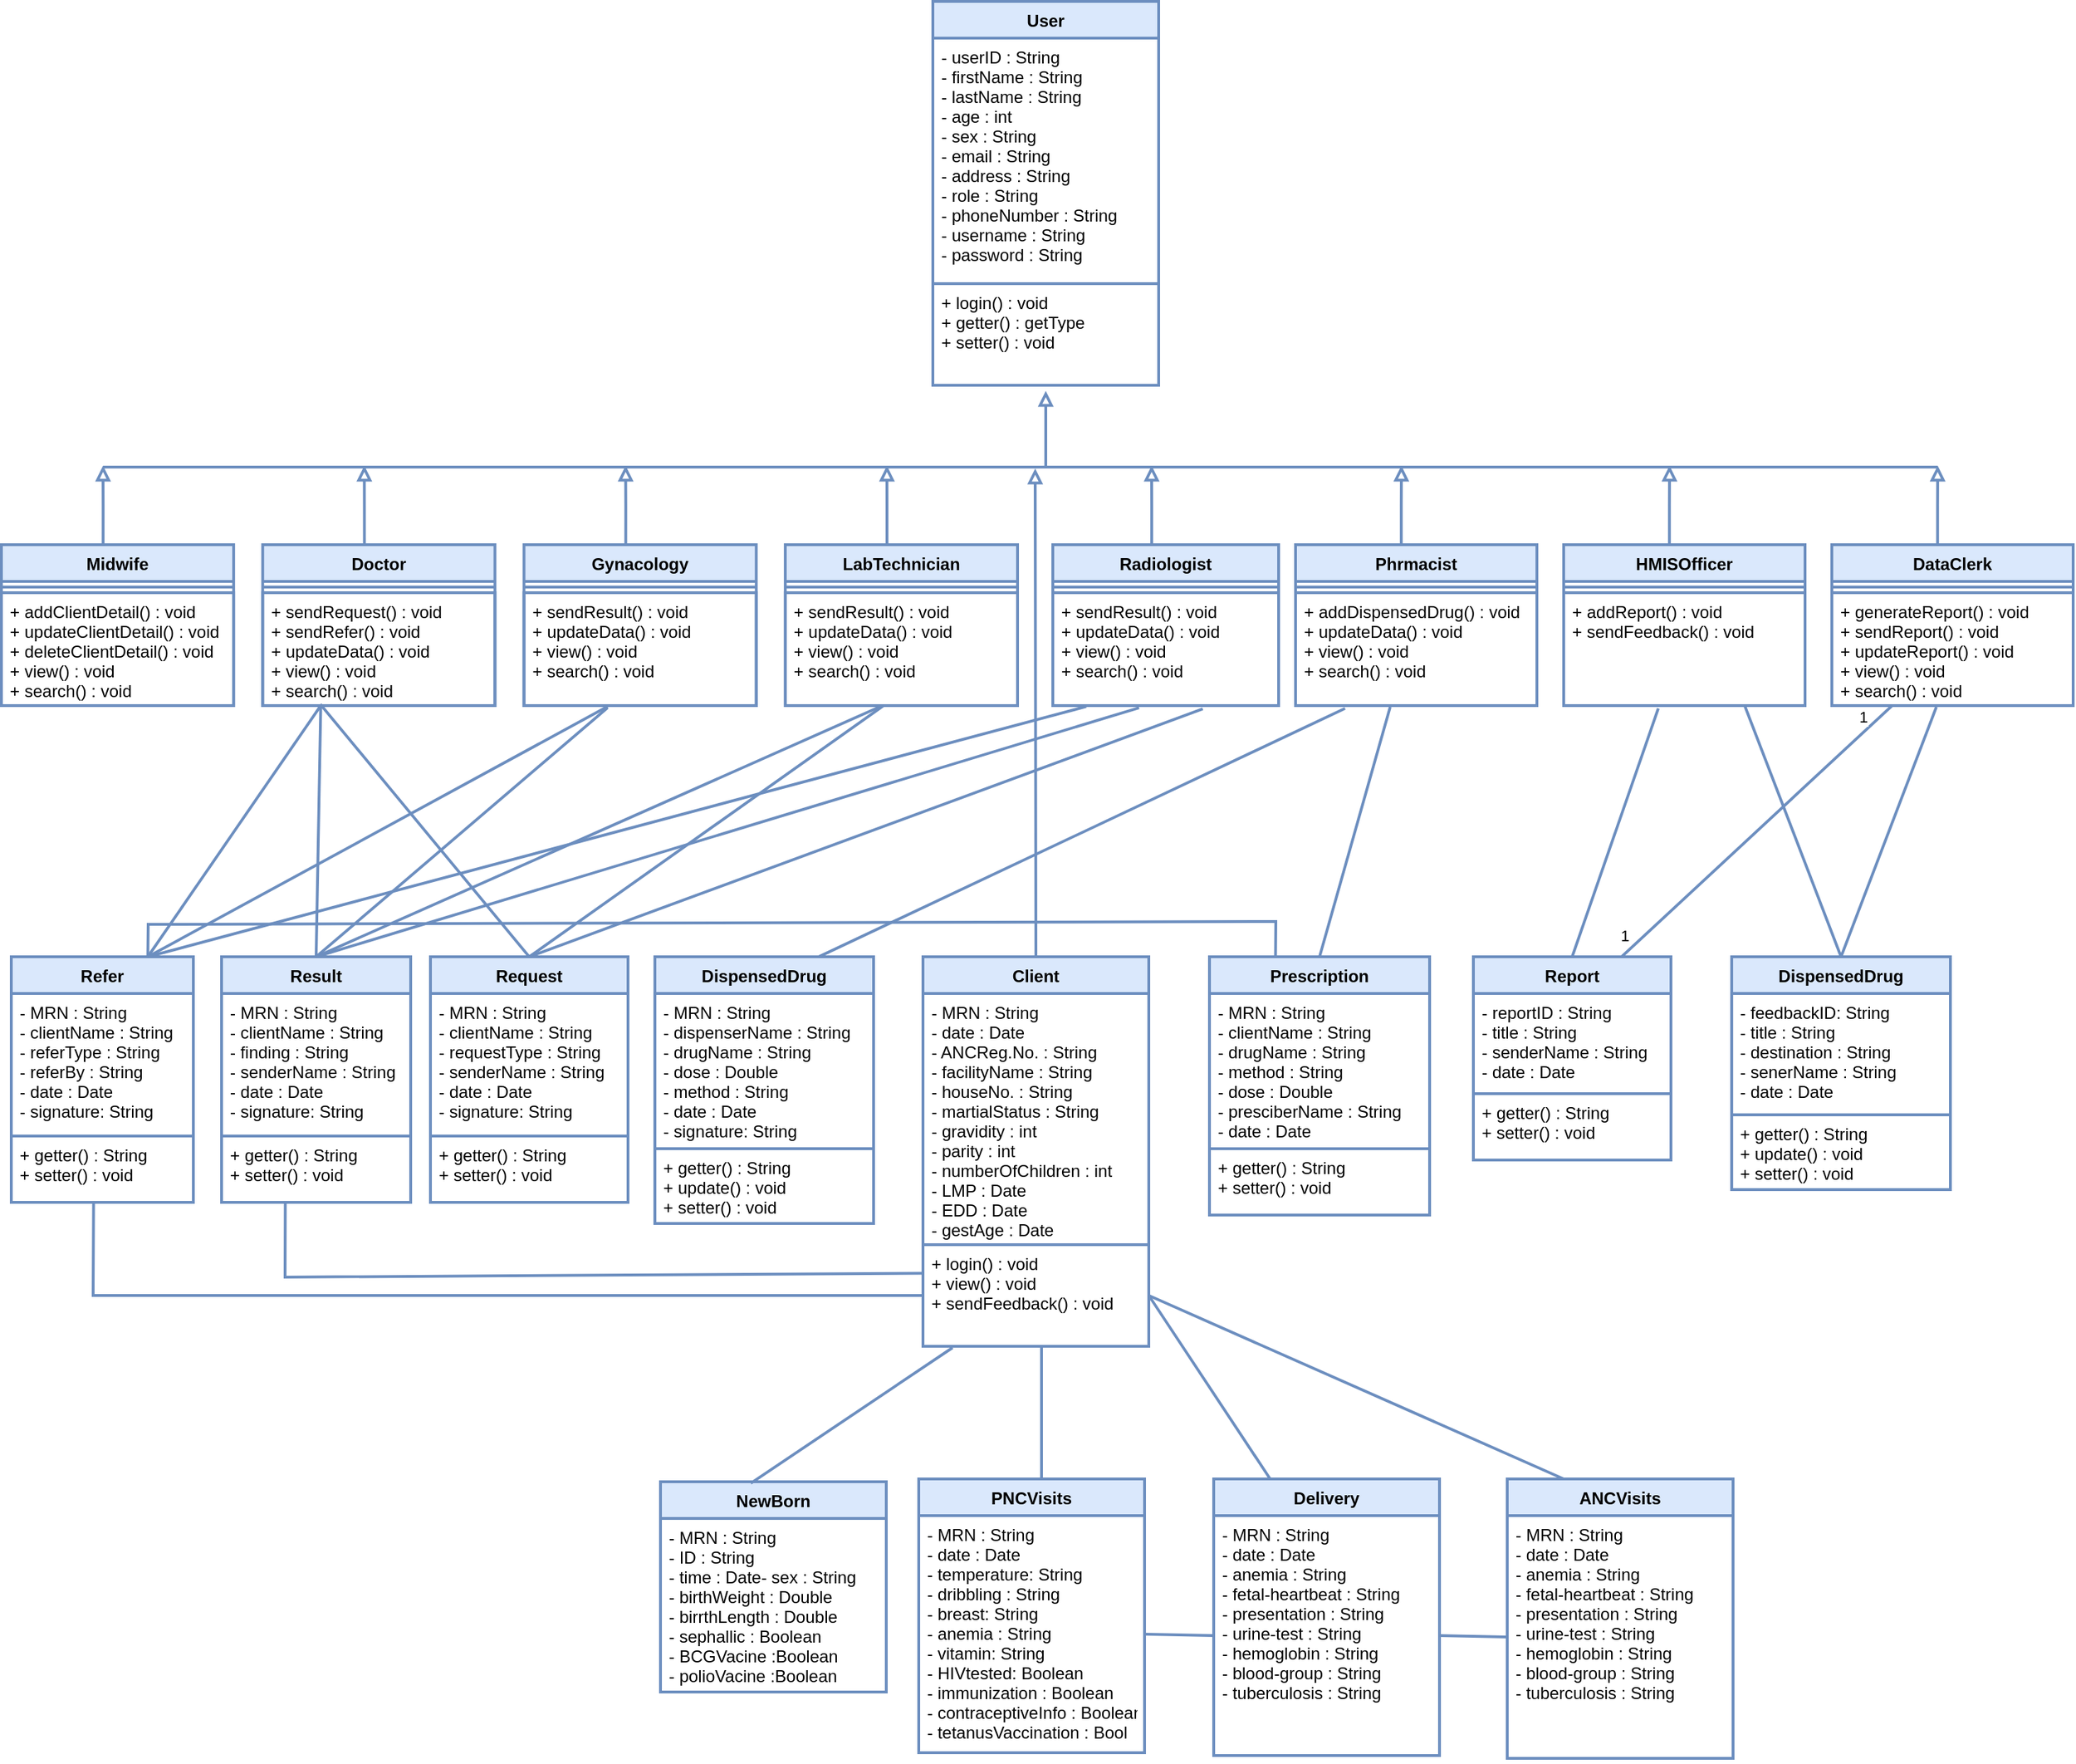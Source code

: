 <mxfile version="18.0.1" type="github">
  <diagram id="C5RBs43oDa-KdzZeNtuy" name="Class Diagram">
    <mxGraphModel dx="1021" dy="518" grid="0" gridSize="10" guides="1" tooltips="1" connect="1" arrows="1" fold="1" page="1" pageScale="1" pageWidth="827" pageHeight="1169" math="0" shadow="0">
      <root>
        <mxCell id="WIyWlLk6GJQsqaUBKTNV-0" />
        <mxCell id="WIyWlLk6GJQsqaUBKTNV-1" parent="WIyWlLk6GJQsqaUBKTNV-0" />
        <mxCell id="coV18CZ96dicYKJdgp45-4" value="User" style="swimlane;fontStyle=1;align=center;verticalAlign=top;childLayout=stackLayout;horizontal=1;startSize=26;horizontalStack=0;resizeParent=1;resizeParentMax=0;resizeLast=0;collapsible=1;marginBottom=0;strokeWidth=2;spacingTop=0;fontSize=12;strokeColor=#6c8ebf;fillColor=#dae8fc;" parent="WIyWlLk6GJQsqaUBKTNV-1" vertex="1">
          <mxGeometry x="700" y="37" width="160" height="272" as="geometry" />
        </mxCell>
        <mxCell id="coV18CZ96dicYKJdgp45-5" value="- userID : String&#xa;- firstName : String&#xa;- lastName : String&#xa;- age : int&#xa;- sex : String&#xa;- email : String&#xa;- address : String&#xa;- role : String&#xa;- phoneNumber : String&#xa;- username : String&#xa;- password : String" style="text;strokeColor=#6C8EBF;fillColor=none;align=left;verticalAlign=top;spacingLeft=4;spacingRight=4;overflow=hidden;rotatable=0;points=[[0,0.5],[1,0.5]];portConstraint=eastwest;strokeWidth=2;spacingTop=0;fontSize=12;" parent="coV18CZ96dicYKJdgp45-4" vertex="1">
          <mxGeometry y="26" width="160" height="174" as="geometry" />
        </mxCell>
        <mxCell id="coV18CZ96dicYKJdgp45-7" value="+ login() : void&#xa;+ getter() : getType&#xa;+ setter() : void&#xa;" style="text;strokeColor=#6C8EBF;fillColor=none;align=left;verticalAlign=top;spacingLeft=4;spacingRight=4;overflow=hidden;rotatable=0;points=[[0,0.5],[1,0.5]];portConstraint=eastwest;strokeWidth=2;spacingTop=0;fontSize=12;" parent="coV18CZ96dicYKJdgp45-4" vertex="1">
          <mxGeometry y="200" width="160" height="72" as="geometry" />
        </mxCell>
        <mxCell id="coV18CZ96dicYKJdgp45-27" style="edgeStyle=orthogonalEdgeStyle;rounded=0;orthogonalLoop=1;jettySize=auto;html=1;endArrow=block;endFill=0;strokeWidth=2;spacingTop=0;fontSize=12;strokeColor=#6C8EBF;" parent="WIyWlLk6GJQsqaUBKTNV-1" edge="1">
          <mxGeometry relative="1" as="geometry">
            <mxPoint x="782" y="367" as="sourcePoint" />
            <mxPoint x="780" y="313" as="targetPoint" />
            <Array as="points">
              <mxPoint x="782" y="367" />
            </Array>
          </mxGeometry>
        </mxCell>
        <mxCell id="coV18CZ96dicYKJdgp45-47" value="" style="group;strokeColor=none;" parent="WIyWlLk6GJQsqaUBKTNV-1" vertex="1" connectable="0">
          <mxGeometry x="40" y="363" width="1372" height="173" as="geometry" />
        </mxCell>
        <mxCell id="coV18CZ96dicYKJdgp45-13" style="edgeStyle=orthogonalEdgeStyle;rounded=0;orthogonalLoop=1;jettySize=auto;html=1;endArrow=block;endFill=0;exitX=0.438;exitY=0.018;exitDx=0;exitDy=0;exitPerimeter=0;strokeWidth=2;spacingTop=0;fontSize=12;strokeColor=#6C8EBF;" parent="coV18CZ96dicYKJdgp45-47" source="coV18CZ96dicYKJdgp45-9" edge="1">
          <mxGeometry relative="1" as="geometry">
            <mxPoint x="72" y="54" as="sourcePoint" />
            <mxPoint x="72" y="3" as="targetPoint" />
            <Array as="points" />
          </mxGeometry>
        </mxCell>
        <mxCell id="coV18CZ96dicYKJdgp45-9" value="Midwife" style="swimlane;fontStyle=1;align=center;verticalAlign=top;childLayout=stackLayout;horizontal=1;startSize=26;horizontalStack=0;resizeParent=1;resizeParentMax=0;resizeLast=0;collapsible=1;marginBottom=0;strokeWidth=2;spacingTop=0;fontSize=12;strokeColor=#6c8ebf;fillColor=#dae8fc;" parent="coV18CZ96dicYKJdgp45-47" vertex="1">
          <mxGeometry y="59" width="164.571" height="114" as="geometry" />
        </mxCell>
        <mxCell id="coV18CZ96dicYKJdgp45-11" value="" style="line;strokeWidth=2;fillColor=none;align=left;verticalAlign=middle;spacingTop=0;spacingLeft=3;spacingRight=3;rotatable=0;labelPosition=right;points=[];portConstraint=eastwest;fontSize=12;strokeColor=#6C8EBF;" parent="coV18CZ96dicYKJdgp45-9" vertex="1">
          <mxGeometry y="26" width="164.571" height="8" as="geometry" />
        </mxCell>
        <mxCell id="coV18CZ96dicYKJdgp45-12" value="+ addClientDetail() : void&#xa;+ updateClientDetail() : void&#xa;+ deleteClientDetail() : void&#xa;+ view() : void&#xa;+ search() : void&#xa;" style="text;strokeColor=#6C8EBF;fillColor=none;align=left;verticalAlign=top;spacingLeft=4;spacingRight=4;overflow=hidden;rotatable=0;points=[[0,0.5],[1,0.5]];portConstraint=eastwest;strokeWidth=2;spacingTop=0;fontSize=12;" parent="coV18CZ96dicYKJdgp45-9" vertex="1">
          <mxGeometry y="34" width="164.571" height="80" as="geometry" />
        </mxCell>
        <mxCell id="coV18CZ96dicYKJdgp45-14" value="" style="line;strokeWidth=2;fillColor=none;align=left;verticalAlign=middle;spacingTop=0;spacingLeft=3;spacingRight=3;rotatable=0;labelPosition=right;points=[];portConstraint=eastwest;fontSize=12;strokeColor=#6C8EBF;" parent="coV18CZ96dicYKJdgp45-47" vertex="1">
          <mxGeometry x="72" width="1300" height="8" as="geometry" />
        </mxCell>
        <mxCell id="coV18CZ96dicYKJdgp45-15" style="edgeStyle=orthogonalEdgeStyle;rounded=0;orthogonalLoop=1;jettySize=auto;html=1;endArrow=block;endFill=0;exitX=0.438;exitY=0.018;exitDx=0;exitDy=0;exitPerimeter=0;strokeWidth=2;spacingTop=0;fontSize=12;strokeColor=#6C8EBF;" parent="coV18CZ96dicYKJdgp45-47" source="coV18CZ96dicYKJdgp45-16" edge="1">
          <mxGeometry relative="1" as="geometry">
            <mxPoint x="257.143" y="54" as="sourcePoint" />
            <mxPoint x="257.143" y="3" as="targetPoint" />
            <Array as="points" />
          </mxGeometry>
        </mxCell>
        <mxCell id="coV18CZ96dicYKJdgp45-16" value="Doctor" style="swimlane;fontStyle=1;align=center;verticalAlign=top;childLayout=stackLayout;horizontal=1;startSize=26;horizontalStack=0;resizeParent=1;resizeParentMax=0;resizeLast=0;collapsible=1;marginBottom=0;strokeWidth=2;spacingTop=0;fontSize=12;strokeColor=#6c8ebf;fillColor=#dae8fc;" parent="coV18CZ96dicYKJdgp45-47" vertex="1">
          <mxGeometry x="185.143" y="59" width="164.571" height="114" as="geometry" />
        </mxCell>
        <mxCell id="coV18CZ96dicYKJdgp45-17" value="" style="line;strokeWidth=2;fillColor=none;align=left;verticalAlign=middle;spacingTop=0;spacingLeft=3;spacingRight=3;rotatable=0;labelPosition=right;points=[];portConstraint=eastwest;fontSize=12;strokeColor=#6C8EBF;" parent="coV18CZ96dicYKJdgp45-16" vertex="1">
          <mxGeometry y="26" width="164.571" height="8" as="geometry" />
        </mxCell>
        <mxCell id="coV18CZ96dicYKJdgp45-18" value="+ sendRequest() : void&#xa;+ sendRefer() : void&#xa;+ updateData() : void&#xa;+ view() : void&#xa;+ search() : void&#xa;" style="text;strokeColor=#6C8EBF;fillColor=none;align=left;verticalAlign=top;spacingLeft=4;spacingRight=4;overflow=hidden;rotatable=0;points=[[0,0.5],[1,0.5]];portConstraint=eastwest;strokeWidth=2;spacingTop=0;fontSize=12;" parent="coV18CZ96dicYKJdgp45-16" vertex="1">
          <mxGeometry y="34" width="164.571" height="80" as="geometry" />
        </mxCell>
        <mxCell id="coV18CZ96dicYKJdgp45-19" style="edgeStyle=orthogonalEdgeStyle;rounded=0;orthogonalLoop=1;jettySize=auto;html=1;endArrow=block;endFill=0;exitX=0.438;exitY=0.018;exitDx=0;exitDy=0;exitPerimeter=0;strokeWidth=2;spacingTop=0;fontSize=12;strokeColor=#6C8EBF;" parent="coV18CZ96dicYKJdgp45-47" source="coV18CZ96dicYKJdgp45-20" edge="1">
          <mxGeometry relative="1" as="geometry">
            <mxPoint x="442.286" y="54" as="sourcePoint" />
            <mxPoint x="442.286" y="3" as="targetPoint" />
            <Array as="points" />
          </mxGeometry>
        </mxCell>
        <mxCell id="coV18CZ96dicYKJdgp45-20" value="Gynacology" style="swimlane;fontStyle=1;align=center;verticalAlign=top;childLayout=stackLayout;horizontal=1;startSize=26;horizontalStack=0;resizeParent=1;resizeParentMax=0;resizeLast=0;collapsible=1;marginBottom=0;strokeWidth=2;spacingTop=0;fontSize=12;strokeColor=#6c8ebf;fillColor=#dae8fc;" parent="coV18CZ96dicYKJdgp45-47" vertex="1">
          <mxGeometry x="370.286" y="59" width="164.571" height="114" as="geometry" />
        </mxCell>
        <mxCell id="coV18CZ96dicYKJdgp45-21" value="" style="line;strokeWidth=2;fillColor=none;align=left;verticalAlign=middle;spacingTop=0;spacingLeft=3;spacingRight=3;rotatable=0;labelPosition=right;points=[];portConstraint=eastwest;fontSize=12;strokeColor=#6C8EBF;" parent="coV18CZ96dicYKJdgp45-20" vertex="1">
          <mxGeometry y="26" width="164.571" height="8" as="geometry" />
        </mxCell>
        <mxCell id="coV18CZ96dicYKJdgp45-22" value="+ sendResult() : void&#xa;+ updateData() : void&#xa;+ view() : void&#xa;+ search() : void" style="text;strokeColor=#6C8EBF;fillColor=none;align=left;verticalAlign=top;spacingLeft=4;spacingRight=4;overflow=hidden;rotatable=0;points=[[0,0.5],[1,0.5]];portConstraint=eastwest;strokeWidth=2;spacingTop=0;fontSize=12;" parent="coV18CZ96dicYKJdgp45-20" vertex="1">
          <mxGeometry y="34" width="164.571" height="80" as="geometry" />
        </mxCell>
        <mxCell id="coV18CZ96dicYKJdgp45-23" style="edgeStyle=orthogonalEdgeStyle;rounded=0;orthogonalLoop=1;jettySize=auto;html=1;endArrow=block;endFill=0;exitX=0.438;exitY=0.018;exitDx=0;exitDy=0;exitPerimeter=0;strokeWidth=2;spacingTop=0;fontSize=12;strokeColor=#6C8EBF;" parent="coV18CZ96dicYKJdgp45-47" source="coV18CZ96dicYKJdgp45-24" edge="1">
          <mxGeometry relative="1" as="geometry">
            <mxPoint x="627.429" y="54" as="sourcePoint" />
            <mxPoint x="627.429" y="3" as="targetPoint" />
            <Array as="points" />
          </mxGeometry>
        </mxCell>
        <mxCell id="coV18CZ96dicYKJdgp45-24" value="LabTechnician" style="swimlane;fontStyle=1;align=center;verticalAlign=top;childLayout=stackLayout;horizontal=1;startSize=26;horizontalStack=0;resizeParent=1;resizeParentMax=0;resizeLast=0;collapsible=1;marginBottom=0;strokeWidth=2;spacingTop=0;fontSize=12;strokeColor=#6c8ebf;fillColor=#dae8fc;" parent="coV18CZ96dicYKJdgp45-47" vertex="1">
          <mxGeometry x="555.429" y="59" width="164.571" height="114" as="geometry" />
        </mxCell>
        <mxCell id="coV18CZ96dicYKJdgp45-25" value="" style="line;strokeWidth=2;fillColor=none;align=left;verticalAlign=middle;spacingTop=0;spacingLeft=3;spacingRight=3;rotatable=0;labelPosition=right;points=[];portConstraint=eastwest;fontSize=12;strokeColor=#6C8EBF;" parent="coV18CZ96dicYKJdgp45-24" vertex="1">
          <mxGeometry y="26" width="164.571" height="8" as="geometry" />
        </mxCell>
        <mxCell id="coV18CZ96dicYKJdgp45-26" value="+ sendResult() : void&#xa;+ updateData() : void&#xa;+ view() : void&#xa;+ search() : void" style="text;strokeColor=#6C8EBF;fillColor=none;align=left;verticalAlign=top;spacingLeft=4;spacingRight=4;overflow=hidden;rotatable=0;points=[[0,0.5],[1,0.5]];portConstraint=eastwest;strokeWidth=2;spacingTop=0;fontSize=12;" parent="coV18CZ96dicYKJdgp45-24" vertex="1">
          <mxGeometry y="34" width="164.571" height="80" as="geometry" />
        </mxCell>
        <mxCell id="coV18CZ96dicYKJdgp45-48" value="" style="group;strokeColor=none;" parent="WIyWlLk6GJQsqaUBKTNV-1" vertex="1" connectable="0">
          <mxGeometry x="785" y="363" width="723" height="173" as="geometry" />
        </mxCell>
        <mxCell id="coV18CZ96dicYKJdgp45-28" style="edgeStyle=orthogonalEdgeStyle;rounded=0;orthogonalLoop=1;jettySize=auto;html=1;endArrow=block;endFill=0;exitX=0.438;exitY=0.018;exitDx=0;exitDy=0;exitPerimeter=0;strokeWidth=2;spacingTop=0;fontSize=12;strokeColor=#6C8EBF;" parent="coV18CZ96dicYKJdgp45-48" source="coV18CZ96dicYKJdgp45-29" edge="1">
          <mxGeometry relative="1" as="geometry">
            <mxPoint x="70" y="54" as="sourcePoint" />
            <mxPoint x="70" y="3" as="targetPoint" />
            <Array as="points" />
          </mxGeometry>
        </mxCell>
        <mxCell id="coV18CZ96dicYKJdgp45-29" value="Radiologist" style="swimlane;fontStyle=1;align=center;verticalAlign=top;childLayout=stackLayout;horizontal=1;startSize=26;horizontalStack=0;resizeParent=1;resizeParentMax=0;resizeLast=0;collapsible=1;marginBottom=0;strokeWidth=2;spacingTop=0;fontSize=12;strokeColor=#6c8ebf;fillColor=#dae8fc;" parent="coV18CZ96dicYKJdgp45-48" vertex="1">
          <mxGeometry y="59" width="160" height="114" as="geometry" />
        </mxCell>
        <mxCell id="coV18CZ96dicYKJdgp45-30" value="" style="line;strokeWidth=2;fillColor=none;align=left;verticalAlign=middle;spacingTop=0;spacingLeft=3;spacingRight=3;rotatable=0;labelPosition=right;points=[];portConstraint=eastwest;fontSize=12;strokeColor=#6C8EBF;" parent="coV18CZ96dicYKJdgp45-29" vertex="1">
          <mxGeometry y="26" width="160" height="8" as="geometry" />
        </mxCell>
        <mxCell id="coV18CZ96dicYKJdgp45-31" value="+ sendResult() : void&#xa;+ updateData() : void&#xa;+ view() : void&#xa;+ search() : void" style="text;strokeColor=#6C8EBF;fillColor=none;align=left;verticalAlign=top;spacingLeft=4;spacingRight=4;overflow=hidden;rotatable=0;points=[[0,0.5],[1,0.5]];portConstraint=eastwest;strokeWidth=2;spacingTop=0;fontSize=12;" parent="coV18CZ96dicYKJdgp45-29" vertex="1">
          <mxGeometry y="34" width="160" height="80" as="geometry" />
        </mxCell>
        <mxCell id="coV18CZ96dicYKJdgp45-34" style="edgeStyle=orthogonalEdgeStyle;rounded=0;orthogonalLoop=1;jettySize=auto;html=1;endArrow=block;endFill=0;exitX=0.438;exitY=0.018;exitDx=0;exitDy=0;exitPerimeter=0;strokeWidth=2;spacingTop=0;fontSize=12;strokeColor=#6C8EBF;" parent="coV18CZ96dicYKJdgp45-48" source="coV18CZ96dicYKJdgp45-35" edge="1">
          <mxGeometry relative="1" as="geometry">
            <mxPoint x="247" y="54" as="sourcePoint" />
            <mxPoint x="247" y="3" as="targetPoint" />
            <Array as="points" />
          </mxGeometry>
        </mxCell>
        <mxCell id="coV18CZ96dicYKJdgp45-35" value="Phrmacist" style="swimlane;fontStyle=1;align=center;verticalAlign=top;childLayout=stackLayout;horizontal=1;startSize=26;horizontalStack=0;resizeParent=1;resizeParentMax=0;resizeLast=0;collapsible=1;marginBottom=0;strokeWidth=2;spacingTop=0;fontSize=12;strokeColor=#6c8ebf;fillColor=#dae8fc;" parent="coV18CZ96dicYKJdgp45-48" vertex="1">
          <mxGeometry x="172" y="59" width="171" height="114" as="geometry" />
        </mxCell>
        <mxCell id="coV18CZ96dicYKJdgp45-36" value="" style="line;strokeWidth=2;fillColor=none;align=left;verticalAlign=middle;spacingTop=0;spacingLeft=3;spacingRight=3;rotatable=0;labelPosition=right;points=[];portConstraint=eastwest;fontSize=12;strokeColor=#6C8EBF;" parent="coV18CZ96dicYKJdgp45-35" vertex="1">
          <mxGeometry y="26" width="171" height="8" as="geometry" />
        </mxCell>
        <mxCell id="coV18CZ96dicYKJdgp45-37" value="+ addDispensedDrug() : void&#xa;+ updateData() : void&#xa;+ view() : void&#xa;+ search() : void&#xa;" style="text;strokeColor=#6C8EBF;fillColor=none;align=left;verticalAlign=top;spacingLeft=4;spacingRight=4;overflow=hidden;rotatable=0;points=[[0,0.5],[1,0.5]];portConstraint=eastwest;strokeWidth=2;spacingTop=0;fontSize=12;" parent="coV18CZ96dicYKJdgp45-35" vertex="1">
          <mxGeometry y="34" width="171" height="80" as="geometry" />
        </mxCell>
        <mxCell id="coV18CZ96dicYKJdgp45-38" style="edgeStyle=orthogonalEdgeStyle;rounded=0;orthogonalLoop=1;jettySize=auto;html=1;endArrow=block;endFill=0;exitX=0.438;exitY=0.018;exitDx=0;exitDy=0;exitPerimeter=0;strokeWidth=2;spacingTop=0;fontSize=12;strokeColor=#6C8EBF;" parent="coV18CZ96dicYKJdgp45-48" source="coV18CZ96dicYKJdgp45-39" edge="1">
          <mxGeometry relative="1" as="geometry">
            <mxPoint x="437" y="54" as="sourcePoint" />
            <mxPoint x="437" y="3" as="targetPoint" />
            <Array as="points" />
          </mxGeometry>
        </mxCell>
        <mxCell id="coV18CZ96dicYKJdgp45-39" value="HMISOfficer" style="swimlane;fontStyle=1;align=center;verticalAlign=top;childLayout=stackLayout;horizontal=1;startSize=26;horizontalStack=0;resizeParent=1;resizeParentMax=0;resizeLast=0;collapsible=1;marginBottom=0;strokeWidth=2;spacingTop=0;fontSize=12;strokeColor=#6c8ebf;fillColor=#dae8fc;" parent="coV18CZ96dicYKJdgp45-48" vertex="1">
          <mxGeometry x="362" y="59" width="171" height="114" as="geometry" />
        </mxCell>
        <mxCell id="coV18CZ96dicYKJdgp45-40" value="" style="line;strokeWidth=2;fillColor=none;align=left;verticalAlign=middle;spacingTop=0;spacingLeft=3;spacingRight=3;rotatable=0;labelPosition=right;points=[];portConstraint=eastwest;fontSize=12;strokeColor=#6C8EBF;" parent="coV18CZ96dicYKJdgp45-39" vertex="1">
          <mxGeometry y="26" width="171" height="8" as="geometry" />
        </mxCell>
        <mxCell id="coV18CZ96dicYKJdgp45-41" value="+ addReport() : void&#xa;+ sendFeedback() : void" style="text;strokeColor=#6C8EBF;fillColor=none;align=left;verticalAlign=top;spacingLeft=4;spacingRight=4;overflow=hidden;rotatable=0;points=[[0,0.5],[1,0.5]];portConstraint=eastwest;strokeWidth=2;spacingTop=0;fontSize=12;" parent="coV18CZ96dicYKJdgp45-39" vertex="1">
          <mxGeometry y="34" width="171" height="80" as="geometry" />
        </mxCell>
        <mxCell id="coV18CZ96dicYKJdgp45-42" style="edgeStyle=orthogonalEdgeStyle;rounded=0;orthogonalLoop=1;jettySize=auto;html=1;endArrow=block;endFill=0;exitX=0.438;exitY=0.018;exitDx=0;exitDy=0;exitPerimeter=0;strokeWidth=2;spacingTop=0;fontSize=12;strokeColor=#6C8EBF;" parent="coV18CZ96dicYKJdgp45-48" source="coV18CZ96dicYKJdgp45-43" edge="1">
          <mxGeometry relative="1" as="geometry">
            <mxPoint x="627" y="54" as="sourcePoint" />
            <mxPoint x="627" y="3" as="targetPoint" />
            <Array as="points" />
          </mxGeometry>
        </mxCell>
        <mxCell id="coV18CZ96dicYKJdgp45-43" value="DataClerk" style="swimlane;fontStyle=1;align=center;verticalAlign=top;childLayout=stackLayout;horizontal=1;startSize=26;horizontalStack=0;resizeParent=1;resizeParentMax=0;resizeLast=0;collapsible=1;marginBottom=0;strokeWidth=2;spacingTop=0;fontSize=12;strokeColor=#6c8ebf;fillColor=#dae8fc;" parent="coV18CZ96dicYKJdgp45-48" vertex="1">
          <mxGeometry x="552" y="59" width="171" height="114" as="geometry" />
        </mxCell>
        <mxCell id="coV18CZ96dicYKJdgp45-44" value="" style="line;strokeWidth=2;fillColor=none;align=left;verticalAlign=middle;spacingTop=0;spacingLeft=3;spacingRight=3;rotatable=0;labelPosition=right;points=[];portConstraint=eastwest;fontSize=12;strokeColor=#6C8EBF;" parent="coV18CZ96dicYKJdgp45-43" vertex="1">
          <mxGeometry y="26" width="171" height="8" as="geometry" />
        </mxCell>
        <mxCell id="coV18CZ96dicYKJdgp45-45" value="+ generateReport() : void&#xa;+ sendReport() : void&#xa;+ updateReport() : void&#xa;+ view() : void&#xa;+ search() : void&#xa;" style="text;strokeColor=#6C8EBF;fillColor=none;align=left;verticalAlign=top;spacingLeft=4;spacingRight=4;overflow=hidden;rotatable=0;points=[[0,0.5],[1,0.5]];portConstraint=eastwest;strokeWidth=2;spacingTop=0;fontSize=12;" parent="coV18CZ96dicYKJdgp45-43" vertex="1">
          <mxGeometry y="34" width="171" height="80" as="geometry" />
        </mxCell>
        <mxCell id="coV18CZ96dicYKJdgp45-54" style="edgeStyle=orthogonalEdgeStyle;rounded=0;orthogonalLoop=1;jettySize=auto;html=1;endArrow=block;endFill=0;strokeWidth=2;spacingTop=0;fontSize=12;strokeColor=#6C8EBF;entryX=0.505;entryY=0.875;entryDx=0;entryDy=0;entryPerimeter=0;exitX=0.5;exitY=0;exitDx=0;exitDy=0;" parent="WIyWlLk6GJQsqaUBKTNV-1" edge="1" source="coV18CZ96dicYKJdgp45-50">
          <mxGeometry relative="1" as="geometry">
            <mxPoint x="777" y="643" as="sourcePoint" />
            <mxPoint x="772.5" y="368" as="targetPoint" />
            <Array as="points">
              <mxPoint x="773" y="710" />
            </Array>
          </mxGeometry>
        </mxCell>
        <mxCell id="ezx2IVxBo0MTf1jBkaTU-18" value="" style="group" vertex="1" connectable="0" parent="WIyWlLk6GJQsqaUBKTNV-1">
          <mxGeometry x="507" y="714" width="760" height="568" as="geometry" />
        </mxCell>
        <mxCell id="coV18CZ96dicYKJdgp45-50" value="Client" style="swimlane;fontStyle=1;align=center;verticalAlign=top;childLayout=stackLayout;horizontal=1;startSize=26;horizontalStack=0;resizeParent=1;resizeParentMax=0;resizeLast=0;collapsible=1;marginBottom=0;strokeWidth=2;spacingTop=0;fontSize=12;strokeColor=#6c8ebf;fillColor=#dae8fc;" parent="ezx2IVxBo0MTf1jBkaTU-18" vertex="1">
          <mxGeometry x="186" width="160" height="276" as="geometry" />
        </mxCell>
        <mxCell id="coV18CZ96dicYKJdgp45-51" value="- MRN : String&#xa;- date : Date&#xa;- ANCReg.No. : String&#xa;- facilityName : String&#xa;- houseNo. : String&#xa;- martialStatus : String&#xa;- gravidity : int&#xa;- parity : int&#xa;- numberOfChildren : int&#xa;- LMP : Date&#xa;- EDD : Date&#xa;- gestAge : Date&#xa;" style="text;strokeColor=#6C8EBF;fillColor=none;align=left;verticalAlign=top;spacingLeft=4;spacingRight=4;overflow=hidden;rotatable=0;points=[[0,0.5],[1,0.5]];portConstraint=eastwest;strokeWidth=2;spacingTop=0;fontSize=12;" parent="coV18CZ96dicYKJdgp45-50" vertex="1">
          <mxGeometry y="26" width="160" height="178" as="geometry" />
        </mxCell>
        <mxCell id="coV18CZ96dicYKJdgp45-52" value="+ login() : void&#xa;+ view() : void&#xa;+ sendFeedback() : void&#xa;" style="text;strokeColor=#6C8EBF;fillColor=none;align=left;verticalAlign=top;spacingLeft=4;spacingRight=4;overflow=hidden;rotatable=0;points=[[0,0.5],[1,0.5]];portConstraint=eastwest;strokeWidth=2;spacingTop=0;fontSize=12;" parent="coV18CZ96dicYKJdgp45-50" vertex="1">
          <mxGeometry y="204" width="160" height="72" as="geometry" />
        </mxCell>
        <mxCell id="coV18CZ96dicYKJdgp45-55" value="ANCVisits" style="swimlane;fontStyle=1;align=center;verticalAlign=top;childLayout=stackLayout;horizontal=1;startSize=26;horizontalStack=0;resizeParent=1;resizeParentMax=0;resizeLast=0;collapsible=1;marginBottom=0;strokeWidth=2;spacingTop=0;fontSize=12;strokeColor=#6c8ebf;fillColor=#dae8fc;" parent="ezx2IVxBo0MTf1jBkaTU-18" vertex="1">
          <mxGeometry x="600" y="370" width="160" height="198" as="geometry" />
        </mxCell>
        <mxCell id="coV18CZ96dicYKJdgp45-56" value="- MRN : String&#xa;- date : Date&#xa;- anemia : String&#xa;- fetal-heartbeat : String&#xa;- presentation : String&#xa;- urine-test : String&#xa;- hemoglobin : String&#xa;- blood-group : String&#xa;- tuberculosis : String&#xa;" style="text;strokeColor=#6C8EBF;fillColor=none;align=left;verticalAlign=top;spacingLeft=4;spacingRight=4;overflow=hidden;rotatable=0;points=[[0,0.5],[1,0.5]];portConstraint=eastwest;strokeWidth=2;spacingTop=0;fontSize=12;" parent="coV18CZ96dicYKJdgp45-55" vertex="1">
          <mxGeometry y="26" width="160" height="172" as="geometry" />
        </mxCell>
        <mxCell id="coV18CZ96dicYKJdgp45-60" value="" style="endArrow=none;html=1;rounded=0;labelBackgroundColor=none;fontSize=12;strokeColor=#6C8EBF;strokeWidth=2;exitX=1;exitY=0.5;exitDx=0;exitDy=0;entryX=0.25;entryY=0;entryDx=0;entryDy=0;" parent="ezx2IVxBo0MTf1jBkaTU-18" source="coV18CZ96dicYKJdgp45-52" target="coV18CZ96dicYKJdgp45-55" edge="1">
          <mxGeometry width="50" height="50" relative="1" as="geometry">
            <mxPoint x="351.52" y="88.952" as="sourcePoint" />
            <mxPoint x="471.52" y="87.96" as="targetPoint" />
          </mxGeometry>
        </mxCell>
        <mxCell id="coV18CZ96dicYKJdgp45-61" value="Delivery" style="swimlane;fontStyle=1;align=center;verticalAlign=top;childLayout=stackLayout;horizontal=1;startSize=26;horizontalStack=0;resizeParent=1;resizeParentMax=0;resizeLast=0;collapsible=1;marginBottom=0;strokeWidth=2;spacingTop=0;fontSize=12;strokeColor=#6c8ebf;fillColor=#dae8fc;" parent="ezx2IVxBo0MTf1jBkaTU-18" vertex="1">
          <mxGeometry x="392" y="370" width="160" height="196" as="geometry" />
        </mxCell>
        <mxCell id="coV18CZ96dicYKJdgp45-62" value="- MRN : String&#xa;- date : Date&#xa;- anemia : String&#xa;- fetal-heartbeat : String&#xa;- presentation : String&#xa;- urine-test : String&#xa;- hemoglobin : String&#xa;- blood-group : String&#xa;- tuberculosis : String&#xa;&#xa;&#xa;&#xa;" style="text;strokeColor=#6C8EBF;fillColor=none;align=left;verticalAlign=top;spacingLeft=4;spacingRight=4;overflow=hidden;rotatable=0;points=[[0,0.5],[1,0.5]];portConstraint=eastwest;strokeWidth=2;spacingTop=0;fontSize=12;" parent="coV18CZ96dicYKJdgp45-61" vertex="1">
          <mxGeometry y="26" width="160" height="170" as="geometry" />
        </mxCell>
        <mxCell id="coV18CZ96dicYKJdgp45-64" value="" style="endArrow=none;html=1;rounded=0;labelBackgroundColor=none;fontSize=12;strokeColor=#6C8EBF;strokeWidth=2;exitX=1;exitY=0.5;exitDx=0;exitDy=0;entryX=0.25;entryY=0;entryDx=0;entryDy=0;" parent="ezx2IVxBo0MTf1jBkaTU-18" source="coV18CZ96dicYKJdgp45-52" target="coV18CZ96dicYKJdgp45-61" edge="1">
          <mxGeometry width="50" height="50" relative="1" as="geometry">
            <mxPoint x="352" y="271" as="sourcePoint" />
            <mxPoint x="542" y="362" as="targetPoint" />
          </mxGeometry>
        </mxCell>
        <mxCell id="coV18CZ96dicYKJdgp45-65" value="PNCVisits" style="swimlane;fontStyle=1;align=center;verticalAlign=top;childLayout=stackLayout;horizontal=1;startSize=26;horizontalStack=0;resizeParent=1;resizeParentMax=0;resizeLast=0;collapsible=1;marginBottom=0;strokeWidth=2;spacingTop=0;fontSize=12;strokeColor=#6c8ebf;fillColor=#dae8fc;" parent="ezx2IVxBo0MTf1jBkaTU-18" vertex="1">
          <mxGeometry x="183" y="370" width="160" height="194" as="geometry" />
        </mxCell>
        <mxCell id="coV18CZ96dicYKJdgp45-66" value="- MRN : String&#xa;- date : Date&#xa;- temperature: String&#xa;- dribbling : String&#xa;- breast: String&#xa;- anemia : String&#xa;- vitamin: String&#xa;- HIVtested: Boolean&#xa;- immunization : Boolean&#xa;- contraceptiveInfo : Boolean&#xa;- tetanusVaccination : Bool&#xa;" style="text;strokeColor=#6C8EBF;fillColor=none;align=left;verticalAlign=top;spacingLeft=4;spacingRight=4;overflow=hidden;rotatable=0;points=[[0,0.5],[1,0.5]];portConstraint=eastwest;strokeWidth=2;spacingTop=0;fontSize=12;" parent="coV18CZ96dicYKJdgp45-65" vertex="1">
          <mxGeometry y="26" width="160" height="168" as="geometry" />
        </mxCell>
        <mxCell id="coV18CZ96dicYKJdgp45-68" value="" style="endArrow=none;html=1;rounded=0;labelBackgroundColor=none;fontSize=12;strokeColor=#6C8EBF;strokeWidth=2;" parent="ezx2IVxBo0MTf1jBkaTU-18" edge="1">
          <mxGeometry width="50" height="50" relative="1" as="geometry">
            <mxPoint x="270" y="277" as="sourcePoint" />
            <mxPoint x="270" y="369" as="targetPoint" />
          </mxGeometry>
        </mxCell>
        <mxCell id="coV18CZ96dicYKJdgp45-77" value="NewBorn" style="swimlane;fontStyle=1;align=center;verticalAlign=top;childLayout=stackLayout;horizontal=1;startSize=26;horizontalStack=0;resizeParent=1;resizeParentMax=0;resizeLast=0;collapsible=1;marginBottom=0;strokeWidth=2;spacingTop=0;fontSize=12;strokeColor=#6c8ebf;fillColor=#dae8fc;" parent="ezx2IVxBo0MTf1jBkaTU-18" vertex="1">
          <mxGeometry y="372" width="160" height="149" as="geometry" />
        </mxCell>
        <mxCell id="coV18CZ96dicYKJdgp45-78" value="- MRN : String&#xa;- ID : String&#xa;- time : Date- sex : String&#xa;- birthWeight : Double&#xa;- birrthLength : Double&#xa;- sephallic : Boolean&#xa;- BCGVacine :Boolean&#xa;- polioVacine :Boolean" style="text;strokeColor=#6C8EBF;fillColor=none;align=left;verticalAlign=top;spacingLeft=4;spacingRight=4;overflow=hidden;rotatable=0;points=[[0,0.5],[1,0.5]];portConstraint=eastwest;strokeWidth=2;spacingTop=0;fontSize=12;" parent="coV18CZ96dicYKJdgp45-77" vertex="1">
          <mxGeometry y="26" width="160" height="123" as="geometry" />
        </mxCell>
        <mxCell id="coV18CZ96dicYKJdgp45-80" value="" style="endArrow=none;html=1;rounded=0;labelBackgroundColor=none;fontSize=12;strokeColor=#6C8EBF;strokeWidth=2;exitX=0.131;exitY=1.014;exitDx=0;exitDy=0;exitPerimeter=0;entryX=0.4;entryY=0.007;entryDx=0;entryDy=0;entryPerimeter=0;" parent="ezx2IVxBo0MTf1jBkaTU-18" edge="1" target="coV18CZ96dicYKJdgp45-77" source="coV18CZ96dicYKJdgp45-52">
          <mxGeometry width="50" height="50" relative="1" as="geometry">
            <mxPoint x="212" y="294" as="sourcePoint" />
            <mxPoint x="56" y="294" as="targetPoint" />
          </mxGeometry>
        </mxCell>
        <mxCell id="ezx2IVxBo0MTf1jBkaTU-16" value="" style="endArrow=none;html=1;rounded=0;labelBackgroundColor=none;fontSize=12;strokeColor=#6C8EBF;strokeWidth=2;entryX=1;entryY=0.5;entryDx=0;entryDy=0;exitX=0;exitY=0.5;exitDx=0;exitDy=0;" edge="1" parent="ezx2IVxBo0MTf1jBkaTU-18" source="coV18CZ96dicYKJdgp45-56" target="coV18CZ96dicYKJdgp45-62">
          <mxGeometry width="50" height="50" relative="1" as="geometry">
            <mxPoint x="552" y="169" as="sourcePoint" />
            <mxPoint x="492" y="243.04" as="targetPoint" />
          </mxGeometry>
        </mxCell>
        <mxCell id="ezx2IVxBo0MTf1jBkaTU-17" value="" style="endArrow=none;html=1;rounded=0;labelBackgroundColor=none;fontSize=12;strokeColor=#6C8EBF;strokeWidth=2;exitX=1;exitY=0.5;exitDx=0;exitDy=0;entryX=0;entryY=0.5;entryDx=0;entryDy=0;" edge="1" parent="ezx2IVxBo0MTf1jBkaTU-18" source="coV18CZ96dicYKJdgp45-66" target="coV18CZ96dicYKJdgp45-62">
          <mxGeometry width="50" height="50" relative="1" as="geometry">
            <mxPoint x="372" y="420" as="sourcePoint" />
            <mxPoint x="492" y="523.04" as="targetPoint" />
          </mxGeometry>
        </mxCell>
        <mxCell id="ezx2IVxBo0MTf1jBkaTU-12" value="Refer" style="swimlane;fontStyle=1;align=center;verticalAlign=top;childLayout=stackLayout;horizontal=1;startSize=26;horizontalStack=0;resizeParent=1;resizeParentMax=0;resizeLast=0;collapsible=1;marginBottom=0;strokeWidth=2;spacingTop=0;fontSize=12;strokeColor=#6c8ebf;fillColor=#dae8fc;" vertex="1" parent="WIyWlLk6GJQsqaUBKTNV-1">
          <mxGeometry x="47" y="714" width="129" height="174" as="geometry" />
        </mxCell>
        <mxCell id="ezx2IVxBo0MTf1jBkaTU-13" value="- MRN : String&#xa;- clientName : String&#xa;- referType : String&#xa;- referBy : String&#xa;- date : Date&#xa;- signature: String&#xa;" style="text;strokeColor=#6C8EBF;fillColor=none;align=left;verticalAlign=top;spacingLeft=4;spacingRight=4;overflow=hidden;rotatable=0;points=[[0,0.5],[1,0.5]];portConstraint=eastwest;strokeWidth=2;spacingTop=0;fontSize=12;" vertex="1" parent="ezx2IVxBo0MTf1jBkaTU-12">
          <mxGeometry y="26" width="129" height="101" as="geometry" />
        </mxCell>
        <mxCell id="ezx2IVxBo0MTf1jBkaTU-14" value="+ getter() : String&#xa;+ setter() : void" style="text;strokeColor=#6C8EBF;fillColor=none;align=left;verticalAlign=top;spacingLeft=4;spacingRight=4;overflow=hidden;rotatable=0;points=[[0,0.5],[1,0.5]];portConstraint=eastwest;strokeWidth=2;spacingTop=0;fontSize=12;" vertex="1" parent="ezx2IVxBo0MTf1jBkaTU-12">
          <mxGeometry y="127" width="129" height="47" as="geometry" />
        </mxCell>
        <mxCell id="ezx2IVxBo0MTf1jBkaTU-15" value="" style="endArrow=none;html=1;rounded=0;labelBackgroundColor=none;fontSize=12;strokeColor=#6C8EBF;strokeWidth=2;entryX=0.75;entryY=0;entryDx=0;entryDy=0;exitX=0.25;exitY=1;exitDx=0;exitDy=0;" edge="1" parent="WIyWlLk6GJQsqaUBKTNV-1" source="coV18CZ96dicYKJdgp45-16" target="ezx2IVxBo0MTf1jBkaTU-12">
          <mxGeometry width="50" height="50" relative="1" as="geometry">
            <mxPoint x="111" y="585" as="sourcePoint" />
            <mxPoint x="108" y="715" as="targetPoint" />
          </mxGeometry>
        </mxCell>
        <mxCell id="ezx2IVxBo0MTf1jBkaTU-21" value="Result" style="swimlane;fontStyle=1;align=center;verticalAlign=top;childLayout=stackLayout;horizontal=1;startSize=26;horizontalStack=0;resizeParent=1;resizeParentMax=0;resizeLast=0;collapsible=1;marginBottom=0;strokeWidth=2;spacingTop=0;fontSize=12;strokeColor=#6c8ebf;fillColor=#dae8fc;" vertex="1" parent="WIyWlLk6GJQsqaUBKTNV-1">
          <mxGeometry x="196" y="714" width="134" height="174" as="geometry" />
        </mxCell>
        <mxCell id="ezx2IVxBo0MTf1jBkaTU-22" value="- MRN : String&#xa;- clientName : String&#xa;- finding : String&#xa;- senderName : String&#xa;- date : Date&#xa;- signature: String&#xa;" style="text;strokeColor=#6C8EBF;fillColor=none;align=left;verticalAlign=top;spacingLeft=4;spacingRight=4;overflow=hidden;rotatable=0;points=[[0,0.5],[1,0.5]];portConstraint=eastwest;strokeWidth=2;spacingTop=0;fontSize=12;" vertex="1" parent="ezx2IVxBo0MTf1jBkaTU-21">
          <mxGeometry y="26" width="134" height="101" as="geometry" />
        </mxCell>
        <mxCell id="ezx2IVxBo0MTf1jBkaTU-23" value="+ getter() : String&#xa;+ setter() : void" style="text;strokeColor=#6C8EBF;fillColor=none;align=left;verticalAlign=top;spacingLeft=4;spacingRight=4;overflow=hidden;rotatable=0;points=[[0,0.5],[1,0.5]];portConstraint=eastwest;strokeWidth=2;spacingTop=0;fontSize=12;" vertex="1" parent="ezx2IVxBo0MTf1jBkaTU-21">
          <mxGeometry y="127" width="134" height="47" as="geometry" />
        </mxCell>
        <mxCell id="ezx2IVxBo0MTf1jBkaTU-24" value="" style="endArrow=none;html=1;rounded=0;labelBackgroundColor=none;fontSize=12;strokeColor=#6C8EBF;strokeWidth=2;entryX=0.5;entryY=0;entryDx=0;entryDy=0;exitX=0.25;exitY=1;exitDx=0;exitDy=0;" edge="1" parent="WIyWlLk6GJQsqaUBKTNV-1" source="coV18CZ96dicYKJdgp45-16" target="ezx2IVxBo0MTf1jBkaTU-21">
          <mxGeometry width="50" height="50" relative="1" as="geometry">
            <mxPoint x="291" y="585" as="sourcePoint" />
            <mxPoint x="288" y="715" as="targetPoint" />
          </mxGeometry>
        </mxCell>
        <mxCell id="ezx2IVxBo0MTf1jBkaTU-25" value="Request" style="swimlane;fontStyle=1;align=center;verticalAlign=top;childLayout=stackLayout;horizontal=1;startSize=26;horizontalStack=0;resizeParent=1;resizeParentMax=0;resizeLast=0;collapsible=1;marginBottom=0;strokeWidth=2;spacingTop=0;fontSize=12;strokeColor=#6c8ebf;fillColor=#dae8fc;" vertex="1" parent="WIyWlLk6GJQsqaUBKTNV-1">
          <mxGeometry x="344" y="714" width="140" height="174" as="geometry" />
        </mxCell>
        <mxCell id="ezx2IVxBo0MTf1jBkaTU-26" value="- MRN : String&#xa;- clientName : String&#xa;- requestType : String&#xa;- senderName : String&#xa;- date : Date&#xa;- signature: String&#xa;" style="text;strokeColor=#6C8EBF;fillColor=none;align=left;verticalAlign=top;spacingLeft=4;spacingRight=4;overflow=hidden;rotatable=0;points=[[0,0.5],[1,0.5]];portConstraint=eastwest;strokeWidth=2;spacingTop=0;fontSize=12;" vertex="1" parent="ezx2IVxBo0MTf1jBkaTU-25">
          <mxGeometry y="26" width="140" height="101" as="geometry" />
        </mxCell>
        <mxCell id="ezx2IVxBo0MTf1jBkaTU-27" value="+ getter() : String&#xa;+ setter() : void" style="text;strokeColor=#6C8EBF;fillColor=none;align=left;verticalAlign=top;spacingLeft=4;spacingRight=4;overflow=hidden;rotatable=0;points=[[0,0.5],[1,0.5]];portConstraint=eastwest;strokeWidth=2;spacingTop=0;fontSize=12;" vertex="1" parent="ezx2IVxBo0MTf1jBkaTU-25">
          <mxGeometry y="127" width="140" height="47" as="geometry" />
        </mxCell>
        <mxCell id="ezx2IVxBo0MTf1jBkaTU-28" value="" style="endArrow=none;html=1;rounded=0;labelBackgroundColor=none;fontSize=12;strokeColor=#6C8EBF;strokeWidth=2;entryX=0.5;entryY=0;entryDx=0;entryDy=0;exitX=0.248;exitY=0.988;exitDx=0;exitDy=0;exitPerimeter=0;" edge="1" parent="WIyWlLk6GJQsqaUBKTNV-1" source="coV18CZ96dicYKJdgp45-18" target="ezx2IVxBo0MTf1jBkaTU-25">
          <mxGeometry width="50" height="50" relative="1" as="geometry">
            <mxPoint x="411" y="585" as="sourcePoint" />
            <mxPoint x="408" y="715" as="targetPoint" />
          </mxGeometry>
        </mxCell>
        <mxCell id="ezx2IVxBo0MTf1jBkaTU-29" value="DispensedDrug" style="swimlane;fontStyle=1;align=center;verticalAlign=top;childLayout=stackLayout;horizontal=1;startSize=26;horizontalStack=0;resizeParent=1;resizeParentMax=0;resizeLast=0;collapsible=1;marginBottom=0;strokeWidth=2;spacingTop=0;fontSize=12;strokeColor=#6c8ebf;fillColor=#dae8fc;" vertex="1" parent="WIyWlLk6GJQsqaUBKTNV-1">
          <mxGeometry x="503.04" y="713.96" width="154.96" height="189" as="geometry" />
        </mxCell>
        <mxCell id="ezx2IVxBo0MTf1jBkaTU-30" value="- MRN : String&#xa;- dispenserName : String&#xa;- drugName : String&#xa;- dose : Double&#xa;- method : String&#xa;- date : Date&#xa;- signature: String&#xa;" style="text;strokeColor=#6C8EBF;fillColor=none;align=left;verticalAlign=top;spacingLeft=4;spacingRight=4;overflow=hidden;rotatable=0;points=[[0,0.5],[1,0.5]];portConstraint=eastwest;strokeWidth=2;spacingTop=0;fontSize=12;" vertex="1" parent="ezx2IVxBo0MTf1jBkaTU-29">
          <mxGeometry y="26" width="154.96" height="110" as="geometry" />
        </mxCell>
        <mxCell id="ezx2IVxBo0MTf1jBkaTU-31" value="+ getter() : String&#xa;+ update() : void&#xa;+ setter() : void" style="text;strokeColor=#6C8EBF;fillColor=none;align=left;verticalAlign=top;spacingLeft=4;spacingRight=4;overflow=hidden;rotatable=0;points=[[0,0.5],[1,0.5]];portConstraint=eastwest;strokeWidth=2;spacingTop=0;fontSize=12;" vertex="1" parent="ezx2IVxBo0MTf1jBkaTU-29">
          <mxGeometry y="136" width="154.96" height="53" as="geometry" />
        </mxCell>
        <mxCell id="ezx2IVxBo0MTf1jBkaTU-32" value="" style="endArrow=none;html=1;rounded=0;labelBackgroundColor=none;fontSize=12;strokeColor=#6C8EBF;strokeWidth=2;entryX=0.75;entryY=0;entryDx=0;entryDy=0;exitX=0.205;exitY=1.025;exitDx=0;exitDy=0;exitPerimeter=0;" edge="1" parent="WIyWlLk6GJQsqaUBKTNV-1" target="ezx2IVxBo0MTf1jBkaTU-29" source="coV18CZ96dicYKJdgp45-37">
          <mxGeometry width="50" height="50" relative="1" as="geometry">
            <mxPoint x="993" y="534" as="sourcePoint" />
            <mxPoint x="580.52" y="712.96" as="targetPoint" />
          </mxGeometry>
        </mxCell>
        <mxCell id="ezx2IVxBo0MTf1jBkaTU-33" value="Prescription" style="swimlane;fontStyle=1;align=center;verticalAlign=top;childLayout=stackLayout;horizontal=1;startSize=26;horizontalStack=0;resizeParent=1;resizeParentMax=0;resizeLast=0;collapsible=1;marginBottom=0;strokeWidth=2;spacingTop=0;fontSize=12;strokeColor=#6c8ebf;fillColor=#dae8fc;" vertex="1" parent="WIyWlLk6GJQsqaUBKTNV-1">
          <mxGeometry x="896" y="714" width="156" height="183" as="geometry" />
        </mxCell>
        <mxCell id="ezx2IVxBo0MTf1jBkaTU-34" value="- MRN : String&#xa;- clientName : String&#xa;- drugName : String&#xa;- method : String&#xa;- dose : Double&#xa;- presciberName : String&#xa;- date : Date&#xa;" style="text;strokeColor=#6C8EBF;fillColor=none;align=left;verticalAlign=top;spacingLeft=4;spacingRight=4;overflow=hidden;rotatable=0;points=[[0,0.5],[1,0.5]];portConstraint=eastwest;strokeWidth=2;spacingTop=0;fontSize=12;" vertex="1" parent="ezx2IVxBo0MTf1jBkaTU-33">
          <mxGeometry y="26" width="156" height="110" as="geometry" />
        </mxCell>
        <mxCell id="ezx2IVxBo0MTf1jBkaTU-35" value="+ getter() : String&#xa;+ setter() : void" style="text;strokeColor=#6C8EBF;fillColor=none;align=left;verticalAlign=top;spacingLeft=4;spacingRight=4;overflow=hidden;rotatable=0;points=[[0,0.5],[1,0.5]];portConstraint=eastwest;strokeWidth=2;spacingTop=0;fontSize=12;" vertex="1" parent="ezx2IVxBo0MTf1jBkaTU-33">
          <mxGeometry y="136" width="156" height="47" as="geometry" />
        </mxCell>
        <mxCell id="ezx2IVxBo0MTf1jBkaTU-36" value="" style="endArrow=none;html=1;rounded=0;labelBackgroundColor=none;fontSize=12;strokeColor=#6C8EBF;strokeWidth=2;entryX=0.5;entryY=0;entryDx=0;entryDy=0;exitX=0.392;exitY=1.013;exitDx=0;exitDy=0;exitPerimeter=0;" edge="1" parent="WIyWlLk6GJQsqaUBKTNV-1" target="ezx2IVxBo0MTf1jBkaTU-33" source="coV18CZ96dicYKJdgp45-37">
          <mxGeometry width="50" height="50" relative="1" as="geometry">
            <mxPoint x="966.286" y="536" as="sourcePoint" />
            <mxPoint x="988" y="715" as="targetPoint" />
          </mxGeometry>
        </mxCell>
        <mxCell id="ezx2IVxBo0MTf1jBkaTU-37" value="Report" style="swimlane;fontStyle=1;align=center;verticalAlign=top;childLayout=stackLayout;horizontal=1;startSize=26;horizontalStack=0;resizeParent=1;resizeParentMax=0;resizeLast=0;collapsible=1;marginBottom=0;strokeWidth=2;spacingTop=0;fontSize=12;strokeColor=#6c8ebf;fillColor=#dae8fc;" vertex="1" parent="WIyWlLk6GJQsqaUBKTNV-1">
          <mxGeometry x="1083" y="714" width="140" height="144" as="geometry" />
        </mxCell>
        <mxCell id="ezx2IVxBo0MTf1jBkaTU-38" value="- reportID : String&#xa;- title : String&#xa;- senderName : String&#xa;- date : Date" style="text;strokeColor=#6C8EBF;fillColor=none;align=left;verticalAlign=top;spacingLeft=4;spacingRight=4;overflow=hidden;rotatable=0;points=[[0,0.5],[1,0.5]];portConstraint=eastwest;strokeWidth=2;spacingTop=0;fontSize=12;" vertex="1" parent="ezx2IVxBo0MTf1jBkaTU-37">
          <mxGeometry y="26" width="140" height="71" as="geometry" />
        </mxCell>
        <mxCell id="ezx2IVxBo0MTf1jBkaTU-39" value="+ getter() : String&#xa;+ setter() : void" style="text;strokeColor=#6C8EBF;fillColor=none;align=left;verticalAlign=top;spacingLeft=4;spacingRight=4;overflow=hidden;rotatable=0;points=[[0,0.5],[1,0.5]];portConstraint=eastwest;strokeWidth=2;spacingTop=0;fontSize=12;" vertex="1" parent="ezx2IVxBo0MTf1jBkaTU-37">
          <mxGeometry y="97" width="140" height="47" as="geometry" />
        </mxCell>
        <mxCell id="ezx2IVxBo0MTf1jBkaTU-40" value="" style="endArrow=none;html=1;rounded=0;labelBackgroundColor=none;fontSize=12;strokeColor=#6C8EBF;strokeWidth=2;entryX=0.5;entryY=0;entryDx=0;entryDy=0;exitX=0.392;exitY=1.025;exitDx=0;exitDy=0;exitPerimeter=0;" edge="1" parent="WIyWlLk6GJQsqaUBKTNV-1" target="ezx2IVxBo0MTf1jBkaTU-37" source="coV18CZ96dicYKJdgp45-41">
          <mxGeometry width="50" height="50" relative="1" as="geometry">
            <mxPoint x="965.957" y="535.04" as="sourcePoint" />
            <mxPoint x="1108" y="715" as="targetPoint" />
          </mxGeometry>
        </mxCell>
        <mxCell id="ezx2IVxBo0MTf1jBkaTU-41" value="DispensedDrug" style="swimlane;fontStyle=1;align=center;verticalAlign=top;childLayout=stackLayout;horizontal=1;startSize=26;horizontalStack=0;resizeParent=1;resizeParentMax=0;resizeLast=0;collapsible=1;marginBottom=0;strokeWidth=2;spacingTop=0;fontSize=12;strokeColor=#6c8ebf;fillColor=#dae8fc;" vertex="1" parent="WIyWlLk6GJQsqaUBKTNV-1">
          <mxGeometry x="1266.04" y="713.96" width="154.96" height="165" as="geometry" />
        </mxCell>
        <mxCell id="ezx2IVxBo0MTf1jBkaTU-42" value="- feedbackID: String&#xa;- title : String&#xa;- destination : String&#xa;- senerName : String&#xa;- date : Date&#xa;" style="text;strokeColor=#6C8EBF;fillColor=none;align=left;verticalAlign=top;spacingLeft=4;spacingRight=4;overflow=hidden;rotatable=0;points=[[0,0.5],[1,0.5]];portConstraint=eastwest;strokeWidth=2;spacingTop=0;fontSize=12;" vertex="1" parent="ezx2IVxBo0MTf1jBkaTU-41">
          <mxGeometry y="26" width="154.96" height="86" as="geometry" />
        </mxCell>
        <mxCell id="ezx2IVxBo0MTf1jBkaTU-43" value="+ getter() : String&#xa;+ update() : void&#xa;+ setter() : void" style="text;strokeColor=#6C8EBF;fillColor=none;align=left;verticalAlign=top;spacingLeft=4;spacingRight=4;overflow=hidden;rotatable=0;points=[[0,0.5],[1,0.5]];portConstraint=eastwest;strokeWidth=2;spacingTop=0;fontSize=12;" vertex="1" parent="ezx2IVxBo0MTf1jBkaTU-41">
          <mxGeometry y="112" width="154.96" height="53" as="geometry" />
        </mxCell>
        <mxCell id="ezx2IVxBo0MTf1jBkaTU-44" value="" style="endArrow=none;html=1;rounded=0;labelBackgroundColor=none;fontSize=12;strokeColor=#6C8EBF;strokeWidth=2;entryX=0.5;entryY=0;entryDx=0;entryDy=0;exitX=0.433;exitY=1.013;exitDx=0;exitDy=0;exitPerimeter=0;" edge="1" parent="WIyWlLk6GJQsqaUBKTNV-1" target="ezx2IVxBo0MTf1jBkaTU-41" source="coV18CZ96dicYKJdgp45-45">
          <mxGeometry width="50" height="50" relative="1" as="geometry">
            <mxPoint x="1417" y="549" as="sourcePoint" />
            <mxPoint x="1267.04" y="714.96" as="targetPoint" />
          </mxGeometry>
        </mxCell>
        <mxCell id="ezx2IVxBo0MTf1jBkaTU-46" value="" style="endArrow=none;html=1;rounded=0;labelBackgroundColor=none;fontSize=12;strokeColor=#6C8EBF;strokeWidth=2;entryX=0.5;entryY=0;entryDx=0;entryDy=0;exitX=0.75;exitY=1;exitDx=0;exitDy=0;" edge="1" parent="WIyWlLk6GJQsqaUBKTNV-1" source="coV18CZ96dicYKJdgp45-39" target="ezx2IVxBo0MTf1jBkaTU-41">
          <mxGeometry width="50" height="50" relative="1" as="geometry">
            <mxPoint x="1421.043" y="547.04" as="sourcePoint" />
            <mxPoint x="1353.52" y="723.96" as="targetPoint" />
          </mxGeometry>
        </mxCell>
        <mxCell id="ezx2IVxBo0MTf1jBkaTU-47" value="" style="endArrow=none;html=1;rounded=0;labelBackgroundColor=none;fontSize=12;strokeColor=#6C8EBF;strokeWidth=2;entryX=0.75;entryY=0;entryDx=0;entryDy=0;exitX=0.25;exitY=1;exitDx=0;exitDy=0;" edge="1" parent="WIyWlLk6GJQsqaUBKTNV-1" source="coV18CZ96dicYKJdgp45-43" target="ezx2IVxBo0MTf1jBkaTU-37">
          <mxGeometry width="50" height="50" relative="1" as="geometry">
            <mxPoint x="1431.043" y="557.04" as="sourcePoint" />
            <mxPoint x="1363.52" y="733.96" as="targetPoint" />
          </mxGeometry>
        </mxCell>
        <mxCell id="ezx2IVxBo0MTf1jBkaTU-48" value="1" style="edgeLabel;html=1;align=center;verticalAlign=middle;resizable=0;points=[];" vertex="1" connectable="0" parent="ezx2IVxBo0MTf1jBkaTU-47">
          <mxGeometry x="0.866" y="-3" relative="1" as="geometry">
            <mxPoint x="-9" y="-1" as="offset" />
          </mxGeometry>
        </mxCell>
        <mxCell id="ezx2IVxBo0MTf1jBkaTU-49" value="1" style="edgeLabel;html=1;align=center;verticalAlign=middle;resizable=0;points=[];" vertex="1" connectable="0" parent="ezx2IVxBo0MTf1jBkaTU-47">
          <mxGeometry x="-0.866" y="-1" relative="1" as="geometry">
            <mxPoint x="-7" y="-3" as="offset" />
          </mxGeometry>
        </mxCell>
        <mxCell id="ezx2IVxBo0MTf1jBkaTU-50" value="" style="endArrow=none;html=1;rounded=0;labelBackgroundColor=none;fontSize=12;strokeColor=#6C8EBF;strokeWidth=2;entryX=0.5;entryY=0;entryDx=0;entryDy=0;exitX=0.664;exitY=1.029;exitDx=0;exitDy=0;exitPerimeter=0;" edge="1" parent="WIyWlLk6GJQsqaUBKTNV-1" source="coV18CZ96dicYKJdgp45-31" target="ezx2IVxBo0MTf1jBkaTU-25">
          <mxGeometry width="50" height="50" relative="1" as="geometry">
            <mxPoint x="833" y="537.04" as="sourcePoint" />
            <mxPoint x="449" y="712" as="targetPoint" />
          </mxGeometry>
        </mxCell>
        <mxCell id="ezx2IVxBo0MTf1jBkaTU-51" value="" style="endArrow=none;html=1;rounded=0;labelBackgroundColor=none;fontSize=12;strokeColor=#6C8EBF;strokeWidth=2;entryX=0.5;entryY=0;entryDx=0;entryDy=0;exitX=0.425;exitY=0.998;exitDx=0;exitDy=0;exitPerimeter=0;" edge="1" parent="WIyWlLk6GJQsqaUBKTNV-1" source="coV18CZ96dicYKJdgp45-26" target="ezx2IVxBo0MTf1jBkaTU-25">
          <mxGeometry width="50" height="50" relative="1" as="geometry">
            <mxPoint x="701.281" y="569" as="sourcePoint" />
            <mxPoint x="288.72" y="744.96" as="targetPoint" />
          </mxGeometry>
        </mxCell>
        <mxCell id="ezx2IVxBo0MTf1jBkaTU-52" value="" style="endArrow=none;html=1;rounded=0;labelBackgroundColor=none;fontSize=12;strokeColor=#6C8EBF;strokeWidth=2;entryX=0.452;entryY=0.989;entryDx=0;entryDy=0;entryPerimeter=0;exitX=0;exitY=0.5;exitDx=0;exitDy=0;" edge="1" parent="WIyWlLk6GJQsqaUBKTNV-1" source="coV18CZ96dicYKJdgp45-52" target="ezx2IVxBo0MTf1jBkaTU-14">
          <mxGeometry width="50" height="50" relative="1" as="geometry">
            <mxPoint x="375" y="940" as="sourcePoint" />
            <mxPoint x="134" y="971" as="targetPoint" />
            <Array as="points">
              <mxPoint x="105" y="954" />
            </Array>
          </mxGeometry>
        </mxCell>
        <mxCell id="ezx2IVxBo0MTf1jBkaTU-53" value="" style="endArrow=none;html=1;rounded=0;labelBackgroundColor=none;fontSize=12;strokeColor=#6C8EBF;strokeWidth=2;entryX=0.337;entryY=0.989;entryDx=0;entryDy=0;entryPerimeter=0;exitX=0.004;exitY=0.282;exitDx=0;exitDy=0;exitPerimeter=0;" edge="1" parent="WIyWlLk6GJQsqaUBKTNV-1" source="coV18CZ96dicYKJdgp45-52" target="ezx2IVxBo0MTf1jBkaTU-23">
          <mxGeometry width="50" height="50" relative="1" as="geometry">
            <mxPoint x="703" y="964" as="sourcePoint" />
            <mxPoint x="114.534" y="900.021" as="targetPoint" />
            <Array as="points">
              <mxPoint x="241" y="941" />
            </Array>
          </mxGeometry>
        </mxCell>
        <mxCell id="ezx2IVxBo0MTf1jBkaTU-54" value="" style="endArrow=none;html=1;rounded=0;labelBackgroundColor=none;fontSize=12;strokeColor=#6C8EBF;strokeWidth=2;entryX=0.75;entryY=0;entryDx=0;entryDy=0;exitX=0.3;exitY=-0.004;exitDx=0;exitDy=0;exitPerimeter=0;" edge="1" parent="WIyWlLk6GJQsqaUBKTNV-1" source="ezx2IVxBo0MTf1jBkaTU-33" target="ezx2IVxBo0MTf1jBkaTU-12">
          <mxGeometry width="50" height="50" relative="1" as="geometry">
            <mxPoint x="825.47" y="671.98" as="sourcePoint" />
            <mxPoint x="237.004" y="608.001" as="targetPoint" />
            <Array as="points">
              <mxPoint x="943" y="689" />
              <mxPoint x="144" y="691" />
            </Array>
          </mxGeometry>
        </mxCell>
        <mxCell id="ezx2IVxBo0MTf1jBkaTU-55" value="" style="endArrow=none;html=1;rounded=0;labelBackgroundColor=none;fontSize=12;strokeColor=#6C8EBF;strokeWidth=2;entryX=0.75;entryY=0;entryDx=0;entryDy=0;exitX=0.36;exitY=1.008;exitDx=0;exitDy=0;exitPerimeter=0;" edge="1" parent="WIyWlLk6GJQsqaUBKTNV-1" source="coV18CZ96dicYKJdgp45-22" target="ezx2IVxBo0MTf1jBkaTU-12">
          <mxGeometry width="50" height="50" relative="1" as="geometry">
            <mxPoint x="276.286" y="546" as="sourcePoint" />
            <mxPoint x="121.5" y="724" as="targetPoint" />
          </mxGeometry>
        </mxCell>
        <mxCell id="ezx2IVxBo0MTf1jBkaTU-56" value="" style="endArrow=none;html=1;rounded=0;labelBackgroundColor=none;fontSize=12;strokeColor=#6C8EBF;strokeWidth=2;entryX=0.75;entryY=0;entryDx=0;entryDy=0;exitX=0.148;exitY=1.008;exitDx=0;exitDy=0;exitPerimeter=0;" edge="1" parent="WIyWlLk6GJQsqaUBKTNV-1" source="coV18CZ96dicYKJdgp45-31" target="ezx2IVxBo0MTf1jBkaTU-12">
          <mxGeometry width="50" height="50" relative="1" as="geometry">
            <mxPoint x="672" y="592" as="sourcePoint" />
            <mxPoint x="131.5" y="734" as="targetPoint" />
          </mxGeometry>
        </mxCell>
        <mxCell id="ezx2IVxBo0MTf1jBkaTU-57" value="" style="endArrow=none;html=1;rounded=0;labelBackgroundColor=none;fontSize=12;strokeColor=#6C8EBF;strokeWidth=2;entryX=0.5;entryY=0;entryDx=0;entryDy=0;exitX=0.41;exitY=1.008;exitDx=0;exitDy=0;exitPerimeter=0;" edge="1" parent="WIyWlLk6GJQsqaUBKTNV-1" source="coV18CZ96dicYKJdgp45-26" target="ezx2IVxBo0MTf1jBkaTU-21">
          <mxGeometry width="50" height="50" relative="1" as="geometry">
            <mxPoint x="296.286" y="566" as="sourcePoint" />
            <mxPoint x="141.5" y="744" as="targetPoint" />
          </mxGeometry>
        </mxCell>
        <mxCell id="ezx2IVxBo0MTf1jBkaTU-58" value="" style="endArrow=none;html=1;rounded=0;labelBackgroundColor=none;fontSize=12;strokeColor=#6C8EBF;strokeWidth=2;entryX=0.5;entryY=0;entryDx=0;entryDy=0;exitX=0.382;exitY=1.019;exitDx=0;exitDy=0;exitPerimeter=0;" edge="1" parent="WIyWlLk6GJQsqaUBKTNV-1" source="coV18CZ96dicYKJdgp45-31" target="ezx2IVxBo0MTf1jBkaTU-21">
          <mxGeometry width="50" height="50" relative="1" as="geometry">
            <mxPoint x="644.432" y="544.96" as="sourcePoint" />
            <mxPoint x="273.0" y="724" as="targetPoint" />
          </mxGeometry>
        </mxCell>
        <mxCell id="ezx2IVxBo0MTf1jBkaTU-59" value="" style="endArrow=none;html=1;rounded=0;labelBackgroundColor=none;fontSize=12;strokeColor=#6C8EBF;strokeWidth=2;entryX=0.5;entryY=0;entryDx=0;entryDy=0;exitX=0.36;exitY=1.019;exitDx=0;exitDy=0;exitPerimeter=0;" edge="1" parent="WIyWlLk6GJQsqaUBKTNV-1" source="coV18CZ96dicYKJdgp45-22" target="ezx2IVxBo0MTf1jBkaTU-21">
          <mxGeometry width="50" height="50" relative="1" as="geometry">
            <mxPoint x="479.531" y="546.64" as="sourcePoint" />
            <mxPoint x="153.75" y="724" as="targetPoint" />
          </mxGeometry>
        </mxCell>
      </root>
    </mxGraphModel>
  </diagram>
</mxfile>
